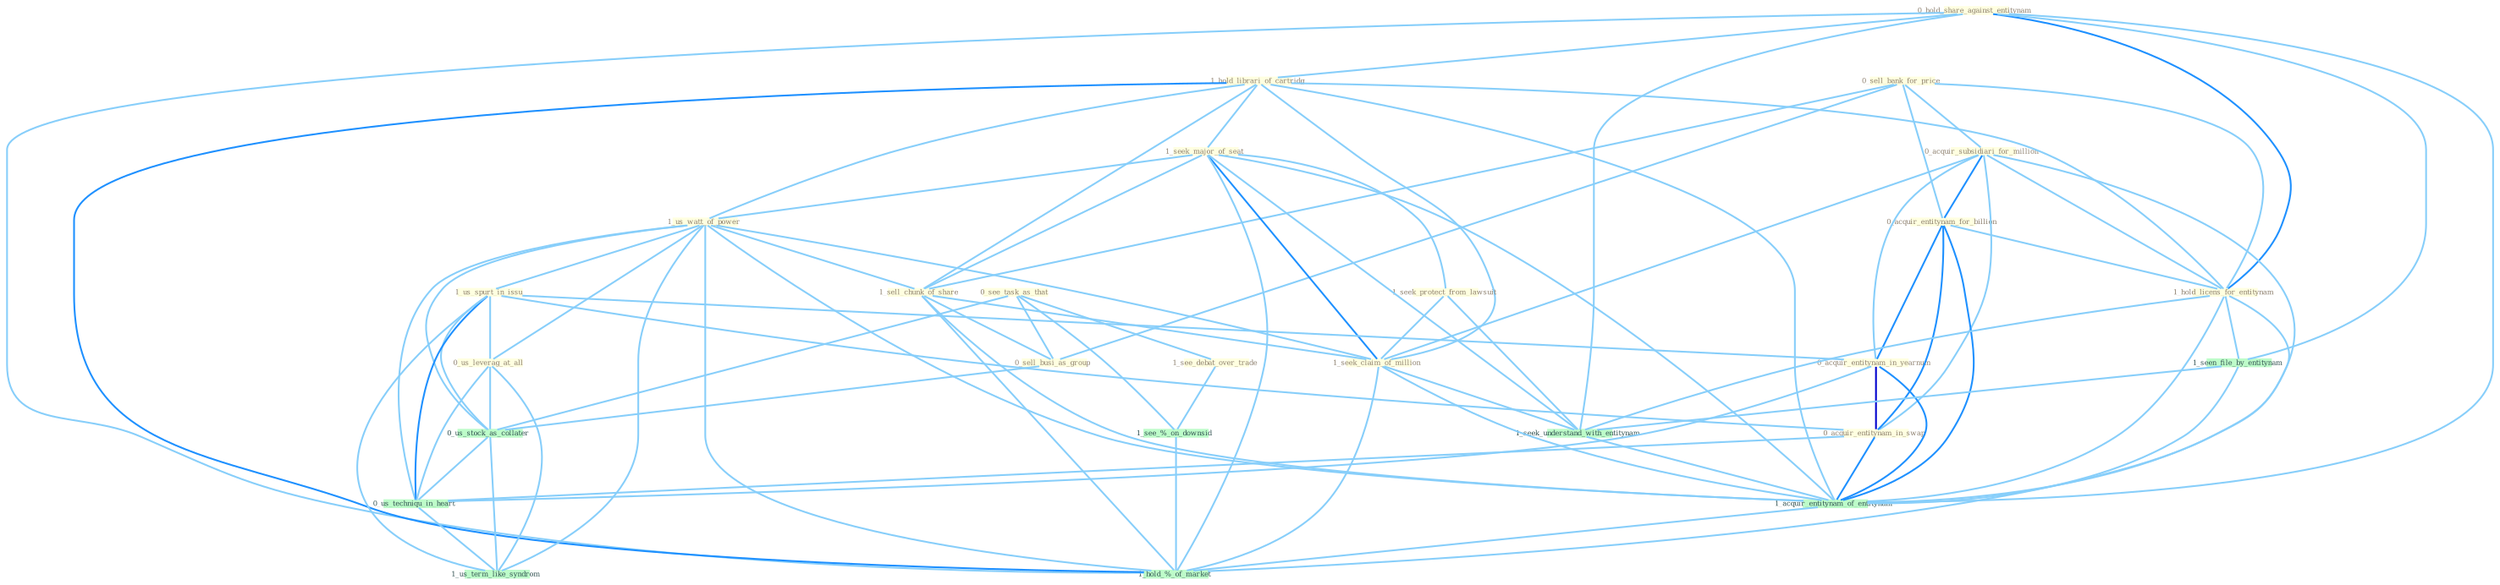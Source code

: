 Graph G{ 
    node
    [shape=polygon,style=filled,width=.5,height=.06,color="#BDFCC9",fixedsize=true,fontsize=4,
    fontcolor="#2f4f4f"];
    {node
    [color="#ffffe0", fontcolor="#8b7d6b"] "0_hold_share_against_entitynam " "0_sell_bank_for_price " "1_hold_librari_of_cartridg " "1_seek_major_of_seat " "1_us_watt_of_power " "0_acquir_subsidiari_for_million " "0_see_task_as_that " "1_seek_protect_from_lawsuit " "1_sell_chunk_of_share " "1_us_spurt_in_issu " "0_acquir_entitynam_for_billion " "0_us_leverag_at_all " "1_seek_claim_of_million " "1_see_debat_over_trade " "1_hold_licens_for_entitynam " "0_acquir_entitynam_in_yearnum " "0_acquir_entitynam_in_swap " "0_sell_busi_as_group "}
{node [color="#fff0f5", fontcolor="#b22222"]}
edge [color="#B0E2FF"];

	"0_hold_share_against_entitynam " -- "1_hold_librari_of_cartridg " [w="1", color="#87cefa" ];
	"0_hold_share_against_entitynam " -- "1_hold_licens_for_entitynam " [w="2", color="#1e90ff" , len=0.8];
	"0_hold_share_against_entitynam " -- "1_seen_file_by_entitynam " [w="1", color="#87cefa" ];
	"0_hold_share_against_entitynam " -- "1_seek_understand_with_entitynam " [w="1", color="#87cefa" ];
	"0_hold_share_against_entitynam " -- "1_acquir_entitynam_of_entitynam " [w="1", color="#87cefa" ];
	"0_hold_share_against_entitynam " -- "1_hold_%_of_market " [w="1", color="#87cefa" ];
	"0_sell_bank_for_price " -- "0_acquir_subsidiari_for_million " [w="1", color="#87cefa" ];
	"0_sell_bank_for_price " -- "1_sell_chunk_of_share " [w="1", color="#87cefa" ];
	"0_sell_bank_for_price " -- "0_acquir_entitynam_for_billion " [w="1", color="#87cefa" ];
	"0_sell_bank_for_price " -- "1_hold_licens_for_entitynam " [w="1", color="#87cefa" ];
	"0_sell_bank_for_price " -- "0_sell_busi_as_group " [w="1", color="#87cefa" ];
	"1_hold_librari_of_cartridg " -- "1_seek_major_of_seat " [w="1", color="#87cefa" ];
	"1_hold_librari_of_cartridg " -- "1_us_watt_of_power " [w="1", color="#87cefa" ];
	"1_hold_librari_of_cartridg " -- "1_sell_chunk_of_share " [w="1", color="#87cefa" ];
	"1_hold_librari_of_cartridg " -- "1_seek_claim_of_million " [w="1", color="#87cefa" ];
	"1_hold_librari_of_cartridg " -- "1_hold_licens_for_entitynam " [w="1", color="#87cefa" ];
	"1_hold_librari_of_cartridg " -- "1_acquir_entitynam_of_entitynam " [w="1", color="#87cefa" ];
	"1_hold_librari_of_cartridg " -- "1_hold_%_of_market " [w="2", color="#1e90ff" , len=0.8];
	"1_seek_major_of_seat " -- "1_us_watt_of_power " [w="1", color="#87cefa" ];
	"1_seek_major_of_seat " -- "1_seek_protect_from_lawsuit " [w="1", color="#87cefa" ];
	"1_seek_major_of_seat " -- "1_sell_chunk_of_share " [w="1", color="#87cefa" ];
	"1_seek_major_of_seat " -- "1_seek_claim_of_million " [w="2", color="#1e90ff" , len=0.8];
	"1_seek_major_of_seat " -- "1_seek_understand_with_entitynam " [w="1", color="#87cefa" ];
	"1_seek_major_of_seat " -- "1_acquir_entitynam_of_entitynam " [w="1", color="#87cefa" ];
	"1_seek_major_of_seat " -- "1_hold_%_of_market " [w="1", color="#87cefa" ];
	"1_us_watt_of_power " -- "1_sell_chunk_of_share " [w="1", color="#87cefa" ];
	"1_us_watt_of_power " -- "1_us_spurt_in_issu " [w="1", color="#87cefa" ];
	"1_us_watt_of_power " -- "0_us_leverag_at_all " [w="1", color="#87cefa" ];
	"1_us_watt_of_power " -- "1_seek_claim_of_million " [w="1", color="#87cefa" ];
	"1_us_watt_of_power " -- "0_us_stock_as_collater " [w="1", color="#87cefa" ];
	"1_us_watt_of_power " -- "1_acquir_entitynam_of_entitynam " [w="1", color="#87cefa" ];
	"1_us_watt_of_power " -- "0_us_techniqu_in_heart " [w="1", color="#87cefa" ];
	"1_us_watt_of_power " -- "1_us_term_like_syndrom " [w="1", color="#87cefa" ];
	"1_us_watt_of_power " -- "1_hold_%_of_market " [w="1", color="#87cefa" ];
	"0_acquir_subsidiari_for_million " -- "0_acquir_entitynam_for_billion " [w="2", color="#1e90ff" , len=0.8];
	"0_acquir_subsidiari_for_million " -- "1_seek_claim_of_million " [w="1", color="#87cefa" ];
	"0_acquir_subsidiari_for_million " -- "1_hold_licens_for_entitynam " [w="1", color="#87cefa" ];
	"0_acquir_subsidiari_for_million " -- "0_acquir_entitynam_in_yearnum " [w="1", color="#87cefa" ];
	"0_acquir_subsidiari_for_million " -- "0_acquir_entitynam_in_swap " [w="1", color="#87cefa" ];
	"0_acquir_subsidiari_for_million " -- "1_acquir_entitynam_of_entitynam " [w="1", color="#87cefa" ];
	"0_see_task_as_that " -- "1_see_debat_over_trade " [w="1", color="#87cefa" ];
	"0_see_task_as_that " -- "0_sell_busi_as_group " [w="1", color="#87cefa" ];
	"0_see_task_as_that " -- "0_us_stock_as_collater " [w="1", color="#87cefa" ];
	"0_see_task_as_that " -- "1_see_%_on_downsid " [w="1", color="#87cefa" ];
	"1_seek_protect_from_lawsuit " -- "1_seek_claim_of_million " [w="1", color="#87cefa" ];
	"1_seek_protect_from_lawsuit " -- "1_seek_understand_with_entitynam " [w="1", color="#87cefa" ];
	"1_sell_chunk_of_share " -- "1_seek_claim_of_million " [w="1", color="#87cefa" ];
	"1_sell_chunk_of_share " -- "0_sell_busi_as_group " [w="1", color="#87cefa" ];
	"1_sell_chunk_of_share " -- "1_acquir_entitynam_of_entitynam " [w="1", color="#87cefa" ];
	"1_sell_chunk_of_share " -- "1_hold_%_of_market " [w="1", color="#87cefa" ];
	"1_us_spurt_in_issu " -- "0_us_leverag_at_all " [w="1", color="#87cefa" ];
	"1_us_spurt_in_issu " -- "0_acquir_entitynam_in_yearnum " [w="1", color="#87cefa" ];
	"1_us_spurt_in_issu " -- "0_acquir_entitynam_in_swap " [w="1", color="#87cefa" ];
	"1_us_spurt_in_issu " -- "0_us_stock_as_collater " [w="1", color="#87cefa" ];
	"1_us_spurt_in_issu " -- "0_us_techniqu_in_heart " [w="2", color="#1e90ff" , len=0.8];
	"1_us_spurt_in_issu " -- "1_us_term_like_syndrom " [w="1", color="#87cefa" ];
	"0_acquir_entitynam_for_billion " -- "1_hold_licens_for_entitynam " [w="1", color="#87cefa" ];
	"0_acquir_entitynam_for_billion " -- "0_acquir_entitynam_in_yearnum " [w="2", color="#1e90ff" , len=0.8];
	"0_acquir_entitynam_for_billion " -- "0_acquir_entitynam_in_swap " [w="2", color="#1e90ff" , len=0.8];
	"0_acquir_entitynam_for_billion " -- "1_acquir_entitynam_of_entitynam " [w="2", color="#1e90ff" , len=0.8];
	"0_us_leverag_at_all " -- "0_us_stock_as_collater " [w="1", color="#87cefa" ];
	"0_us_leverag_at_all " -- "0_us_techniqu_in_heart " [w="1", color="#87cefa" ];
	"0_us_leverag_at_all " -- "1_us_term_like_syndrom " [w="1", color="#87cefa" ];
	"1_seek_claim_of_million " -- "1_seek_understand_with_entitynam " [w="1", color="#87cefa" ];
	"1_seek_claim_of_million " -- "1_acquir_entitynam_of_entitynam " [w="1", color="#87cefa" ];
	"1_seek_claim_of_million " -- "1_hold_%_of_market " [w="1", color="#87cefa" ];
	"1_see_debat_over_trade " -- "1_see_%_on_downsid " [w="1", color="#87cefa" ];
	"1_hold_licens_for_entitynam " -- "1_seen_file_by_entitynam " [w="1", color="#87cefa" ];
	"1_hold_licens_for_entitynam " -- "1_seek_understand_with_entitynam " [w="1", color="#87cefa" ];
	"1_hold_licens_for_entitynam " -- "1_acquir_entitynam_of_entitynam " [w="1", color="#87cefa" ];
	"1_hold_licens_for_entitynam " -- "1_hold_%_of_market " [w="1", color="#87cefa" ];
	"0_acquir_entitynam_in_yearnum " -- "0_acquir_entitynam_in_swap " [w="3", color="#0000cd" , len=0.6];
	"0_acquir_entitynam_in_yearnum " -- "1_acquir_entitynam_of_entitynam " [w="2", color="#1e90ff" , len=0.8];
	"0_acquir_entitynam_in_yearnum " -- "0_us_techniqu_in_heart " [w="1", color="#87cefa" ];
	"0_acquir_entitynam_in_swap " -- "1_acquir_entitynam_of_entitynam " [w="2", color="#1e90ff" , len=0.8];
	"0_acquir_entitynam_in_swap " -- "0_us_techniqu_in_heart " [w="1", color="#87cefa" ];
	"0_sell_busi_as_group " -- "0_us_stock_as_collater " [w="1", color="#87cefa" ];
	"1_seen_file_by_entitynam " -- "1_seek_understand_with_entitynam " [w="1", color="#87cefa" ];
	"1_seen_file_by_entitynam " -- "1_acquir_entitynam_of_entitynam " [w="1", color="#87cefa" ];
	"0_us_stock_as_collater " -- "0_us_techniqu_in_heart " [w="1", color="#87cefa" ];
	"0_us_stock_as_collater " -- "1_us_term_like_syndrom " [w="1", color="#87cefa" ];
	"1_seek_understand_with_entitynam " -- "1_acquir_entitynam_of_entitynam " [w="1", color="#87cefa" ];
	"1_acquir_entitynam_of_entitynam " -- "1_hold_%_of_market " [w="1", color="#87cefa" ];
	"0_us_techniqu_in_heart " -- "1_us_term_like_syndrom " [w="1", color="#87cefa" ];
	"1_see_%_on_downsid " -- "1_hold_%_of_market " [w="1", color="#87cefa" ];
}